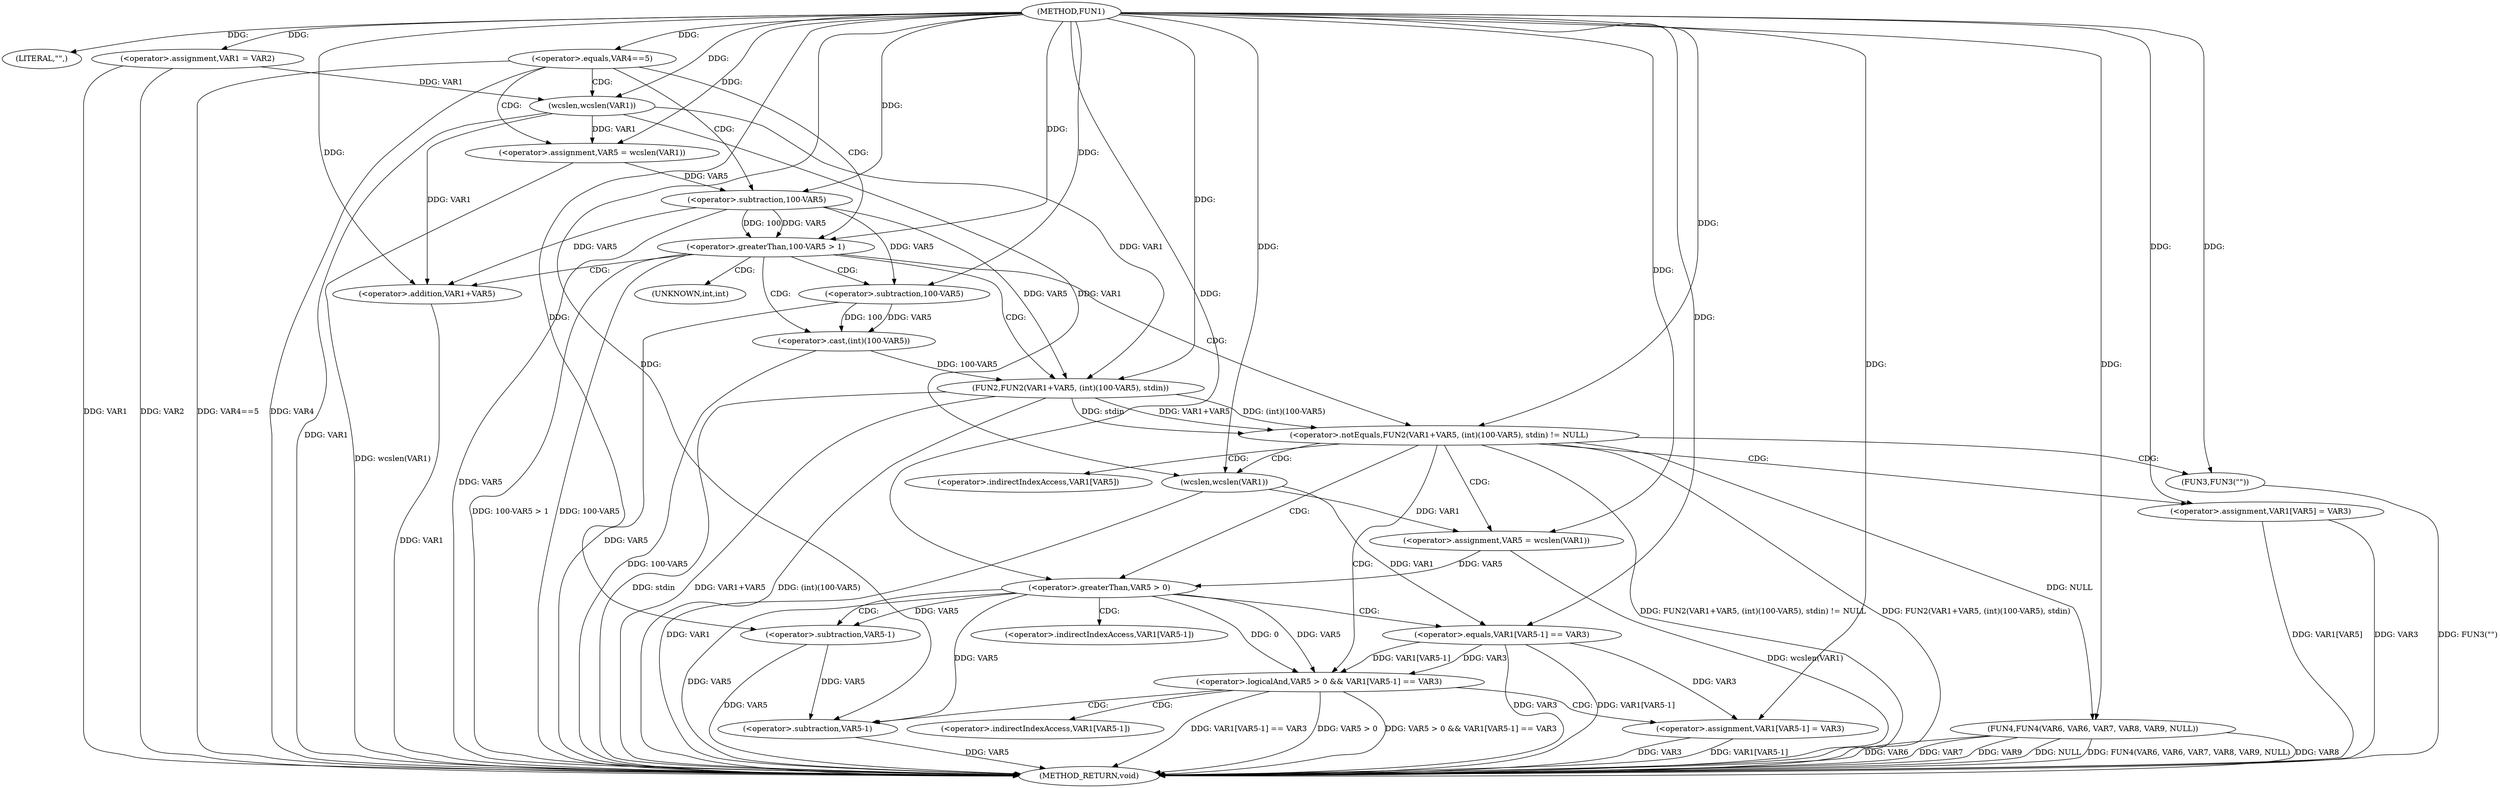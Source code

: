 digraph FUN1 {  
"1000100" [label = "(METHOD,FUN1)" ]
"1000179" [label = "(METHOD_RETURN,void)" ]
"1000103" [label = "(LITERAL,\"\",)" ]
"1000104" [label = "(<operator>.assignment,VAR1 = VAR2)" ]
"1000108" [label = "(<operator>.equals,VAR4==5)" ]
"1000114" [label = "(<operator>.assignment,VAR5 = wcslen(VAR1))" ]
"1000116" [label = "(wcslen,wcslen(VAR1))" ]
"1000119" [label = "(<operator>.greaterThan,100-VAR5 > 1)" ]
"1000120" [label = "(<operator>.subtraction,100-VAR5)" ]
"1000126" [label = "(<operator>.notEquals,FUN2(VAR1+VAR5, (int)(100-VAR5), stdin) != NULL)" ]
"1000127" [label = "(FUN2,FUN2(VAR1+VAR5, (int)(100-VAR5), stdin))" ]
"1000128" [label = "(<operator>.addition,VAR1+VAR5)" ]
"1000131" [label = "(<operator>.cast,(int)(100-VAR5))" ]
"1000133" [label = "(<operator>.subtraction,100-VAR5)" ]
"1000139" [label = "(<operator>.assignment,VAR5 = wcslen(VAR1))" ]
"1000141" [label = "(wcslen,wcslen(VAR1))" ]
"1000144" [label = "(<operator>.logicalAnd,VAR5 > 0 && VAR1[VAR5-1] == VAR3)" ]
"1000145" [label = "(<operator>.greaterThan,VAR5 > 0)" ]
"1000148" [label = "(<operator>.equals,VAR1[VAR5-1] == VAR3)" ]
"1000151" [label = "(<operator>.subtraction,VAR5-1)" ]
"1000156" [label = "(<operator>.assignment,VAR1[VAR5-1] = VAR3)" ]
"1000159" [label = "(<operator>.subtraction,VAR5-1)" ]
"1000165" [label = "(FUN3,FUN3(\"\"))" ]
"1000167" [label = "(<operator>.assignment,VAR1[VAR5] = VAR3)" ]
"1000172" [label = "(FUN4,FUN4(VAR6, VAR6, VAR7, VAR8, VAR9, NULL))" ]
"1000132" [label = "(UNKNOWN,int,int)" ]
"1000149" [label = "(<operator>.indirectIndexAccess,VAR1[VAR5-1])" ]
"1000157" [label = "(<operator>.indirectIndexAccess,VAR1[VAR5-1])" ]
"1000168" [label = "(<operator>.indirectIndexAccess,VAR1[VAR5])" ]
  "1000108" -> "1000179"  [ label = "DDG: VAR4==5"] 
  "1000156" -> "1000179"  [ label = "DDG: VAR1[VAR5-1]"] 
  "1000104" -> "1000179"  [ label = "DDG: VAR1"] 
  "1000151" -> "1000179"  [ label = "DDG: VAR5"] 
  "1000126" -> "1000179"  [ label = "DDG: FUN2(VAR1+VAR5, (int)(100-VAR5), stdin)"] 
  "1000131" -> "1000179"  [ label = "DDG: 100-VAR5"] 
  "1000148" -> "1000179"  [ label = "DDG: VAR3"] 
  "1000172" -> "1000179"  [ label = "DDG: VAR9"] 
  "1000119" -> "1000179"  [ label = "DDG: 100-VAR5 > 1"] 
  "1000114" -> "1000179"  [ label = "DDG: wcslen(VAR1)"] 
  "1000172" -> "1000179"  [ label = "DDG: NULL"] 
  "1000116" -> "1000179"  [ label = "DDG: VAR1"] 
  "1000167" -> "1000179"  [ label = "DDG: VAR1[VAR5]"] 
  "1000126" -> "1000179"  [ label = "DDG: FUN2(VAR1+VAR5, (int)(100-VAR5), stdin) != NULL"] 
  "1000172" -> "1000179"  [ label = "DDG: FUN4(VAR6, VAR6, VAR7, VAR8, VAR9, NULL)"] 
  "1000141" -> "1000179"  [ label = "DDG: VAR1"] 
  "1000159" -> "1000179"  [ label = "DDG: VAR5"] 
  "1000139" -> "1000179"  [ label = "DDG: wcslen(VAR1)"] 
  "1000128" -> "1000179"  [ label = "DDG: VAR1"] 
  "1000144" -> "1000179"  [ label = "DDG: VAR5 > 0 && VAR1[VAR5-1] == VAR3"] 
  "1000148" -> "1000179"  [ label = "DDG: VAR1[VAR5-1]"] 
  "1000144" -> "1000179"  [ label = "DDG: VAR1[VAR5-1] == VAR3"] 
  "1000172" -> "1000179"  [ label = "DDG: VAR8"] 
  "1000133" -> "1000179"  [ label = "DDG: VAR5"] 
  "1000119" -> "1000179"  [ label = "DDG: 100-VAR5"] 
  "1000172" -> "1000179"  [ label = "DDG: VAR6"] 
  "1000127" -> "1000179"  [ label = "DDG: stdin"] 
  "1000120" -> "1000179"  [ label = "DDG: VAR5"] 
  "1000144" -> "1000179"  [ label = "DDG: VAR5 > 0"] 
  "1000167" -> "1000179"  [ label = "DDG: VAR3"] 
  "1000127" -> "1000179"  [ label = "DDG: VAR1+VAR5"] 
  "1000156" -> "1000179"  [ label = "DDG: VAR3"] 
  "1000145" -> "1000179"  [ label = "DDG: VAR5"] 
  "1000104" -> "1000179"  [ label = "DDG: VAR2"] 
  "1000172" -> "1000179"  [ label = "DDG: VAR7"] 
  "1000108" -> "1000179"  [ label = "DDG: VAR4"] 
  "1000127" -> "1000179"  [ label = "DDG: (int)(100-VAR5)"] 
  "1000165" -> "1000179"  [ label = "DDG: FUN3(\"\")"] 
  "1000100" -> "1000103"  [ label = "DDG: "] 
  "1000100" -> "1000104"  [ label = "DDG: "] 
  "1000100" -> "1000108"  [ label = "DDG: "] 
  "1000116" -> "1000114"  [ label = "DDG: VAR1"] 
  "1000100" -> "1000114"  [ label = "DDG: "] 
  "1000104" -> "1000116"  [ label = "DDG: VAR1"] 
  "1000100" -> "1000116"  [ label = "DDG: "] 
  "1000120" -> "1000119"  [ label = "DDG: 100"] 
  "1000120" -> "1000119"  [ label = "DDG: VAR5"] 
  "1000100" -> "1000120"  [ label = "DDG: "] 
  "1000114" -> "1000120"  [ label = "DDG: VAR5"] 
  "1000100" -> "1000119"  [ label = "DDG: "] 
  "1000127" -> "1000126"  [ label = "DDG: VAR1+VAR5"] 
  "1000127" -> "1000126"  [ label = "DDG: (int)(100-VAR5)"] 
  "1000127" -> "1000126"  [ label = "DDG: stdin"] 
  "1000116" -> "1000127"  [ label = "DDG: VAR1"] 
  "1000100" -> "1000127"  [ label = "DDG: "] 
  "1000120" -> "1000127"  [ label = "DDG: VAR5"] 
  "1000116" -> "1000128"  [ label = "DDG: VAR1"] 
  "1000100" -> "1000128"  [ label = "DDG: "] 
  "1000120" -> "1000128"  [ label = "DDG: VAR5"] 
  "1000131" -> "1000127"  [ label = "DDG: 100-VAR5"] 
  "1000133" -> "1000131"  [ label = "DDG: 100"] 
  "1000133" -> "1000131"  [ label = "DDG: VAR5"] 
  "1000100" -> "1000133"  [ label = "DDG: "] 
  "1000120" -> "1000133"  [ label = "DDG: VAR5"] 
  "1000100" -> "1000126"  [ label = "DDG: "] 
  "1000141" -> "1000139"  [ label = "DDG: VAR1"] 
  "1000100" -> "1000139"  [ label = "DDG: "] 
  "1000100" -> "1000141"  [ label = "DDG: "] 
  "1000116" -> "1000141"  [ label = "DDG: VAR1"] 
  "1000145" -> "1000144"  [ label = "DDG: VAR5"] 
  "1000145" -> "1000144"  [ label = "DDG: 0"] 
  "1000139" -> "1000145"  [ label = "DDG: VAR5"] 
  "1000100" -> "1000145"  [ label = "DDG: "] 
  "1000148" -> "1000144"  [ label = "DDG: VAR1[VAR5-1]"] 
  "1000148" -> "1000144"  [ label = "DDG: VAR3"] 
  "1000141" -> "1000148"  [ label = "DDG: VAR1"] 
  "1000145" -> "1000151"  [ label = "DDG: VAR5"] 
  "1000100" -> "1000151"  [ label = "DDG: "] 
  "1000100" -> "1000148"  [ label = "DDG: "] 
  "1000148" -> "1000156"  [ label = "DDG: VAR3"] 
  "1000100" -> "1000156"  [ label = "DDG: "] 
  "1000151" -> "1000159"  [ label = "DDG: VAR5"] 
  "1000145" -> "1000159"  [ label = "DDG: VAR5"] 
  "1000100" -> "1000159"  [ label = "DDG: "] 
  "1000100" -> "1000165"  [ label = "DDG: "] 
  "1000100" -> "1000167"  [ label = "DDG: "] 
  "1000100" -> "1000172"  [ label = "DDG: "] 
  "1000126" -> "1000172"  [ label = "DDG: NULL"] 
  "1000108" -> "1000119"  [ label = "CDG: "] 
  "1000108" -> "1000114"  [ label = "CDG: "] 
  "1000108" -> "1000116"  [ label = "CDG: "] 
  "1000108" -> "1000120"  [ label = "CDG: "] 
  "1000119" -> "1000127"  [ label = "CDG: "] 
  "1000119" -> "1000128"  [ label = "CDG: "] 
  "1000119" -> "1000133"  [ label = "CDG: "] 
  "1000119" -> "1000131"  [ label = "CDG: "] 
  "1000119" -> "1000126"  [ label = "CDG: "] 
  "1000119" -> "1000132"  [ label = "CDG: "] 
  "1000126" -> "1000141"  [ label = "CDG: "] 
  "1000126" -> "1000139"  [ label = "CDG: "] 
  "1000126" -> "1000144"  [ label = "CDG: "] 
  "1000126" -> "1000165"  [ label = "CDG: "] 
  "1000126" -> "1000168"  [ label = "CDG: "] 
  "1000126" -> "1000167"  [ label = "CDG: "] 
  "1000126" -> "1000145"  [ label = "CDG: "] 
  "1000144" -> "1000156"  [ label = "CDG: "] 
  "1000144" -> "1000157"  [ label = "CDG: "] 
  "1000144" -> "1000159"  [ label = "CDG: "] 
  "1000145" -> "1000148"  [ label = "CDG: "] 
  "1000145" -> "1000149"  [ label = "CDG: "] 
  "1000145" -> "1000151"  [ label = "CDG: "] 
}

